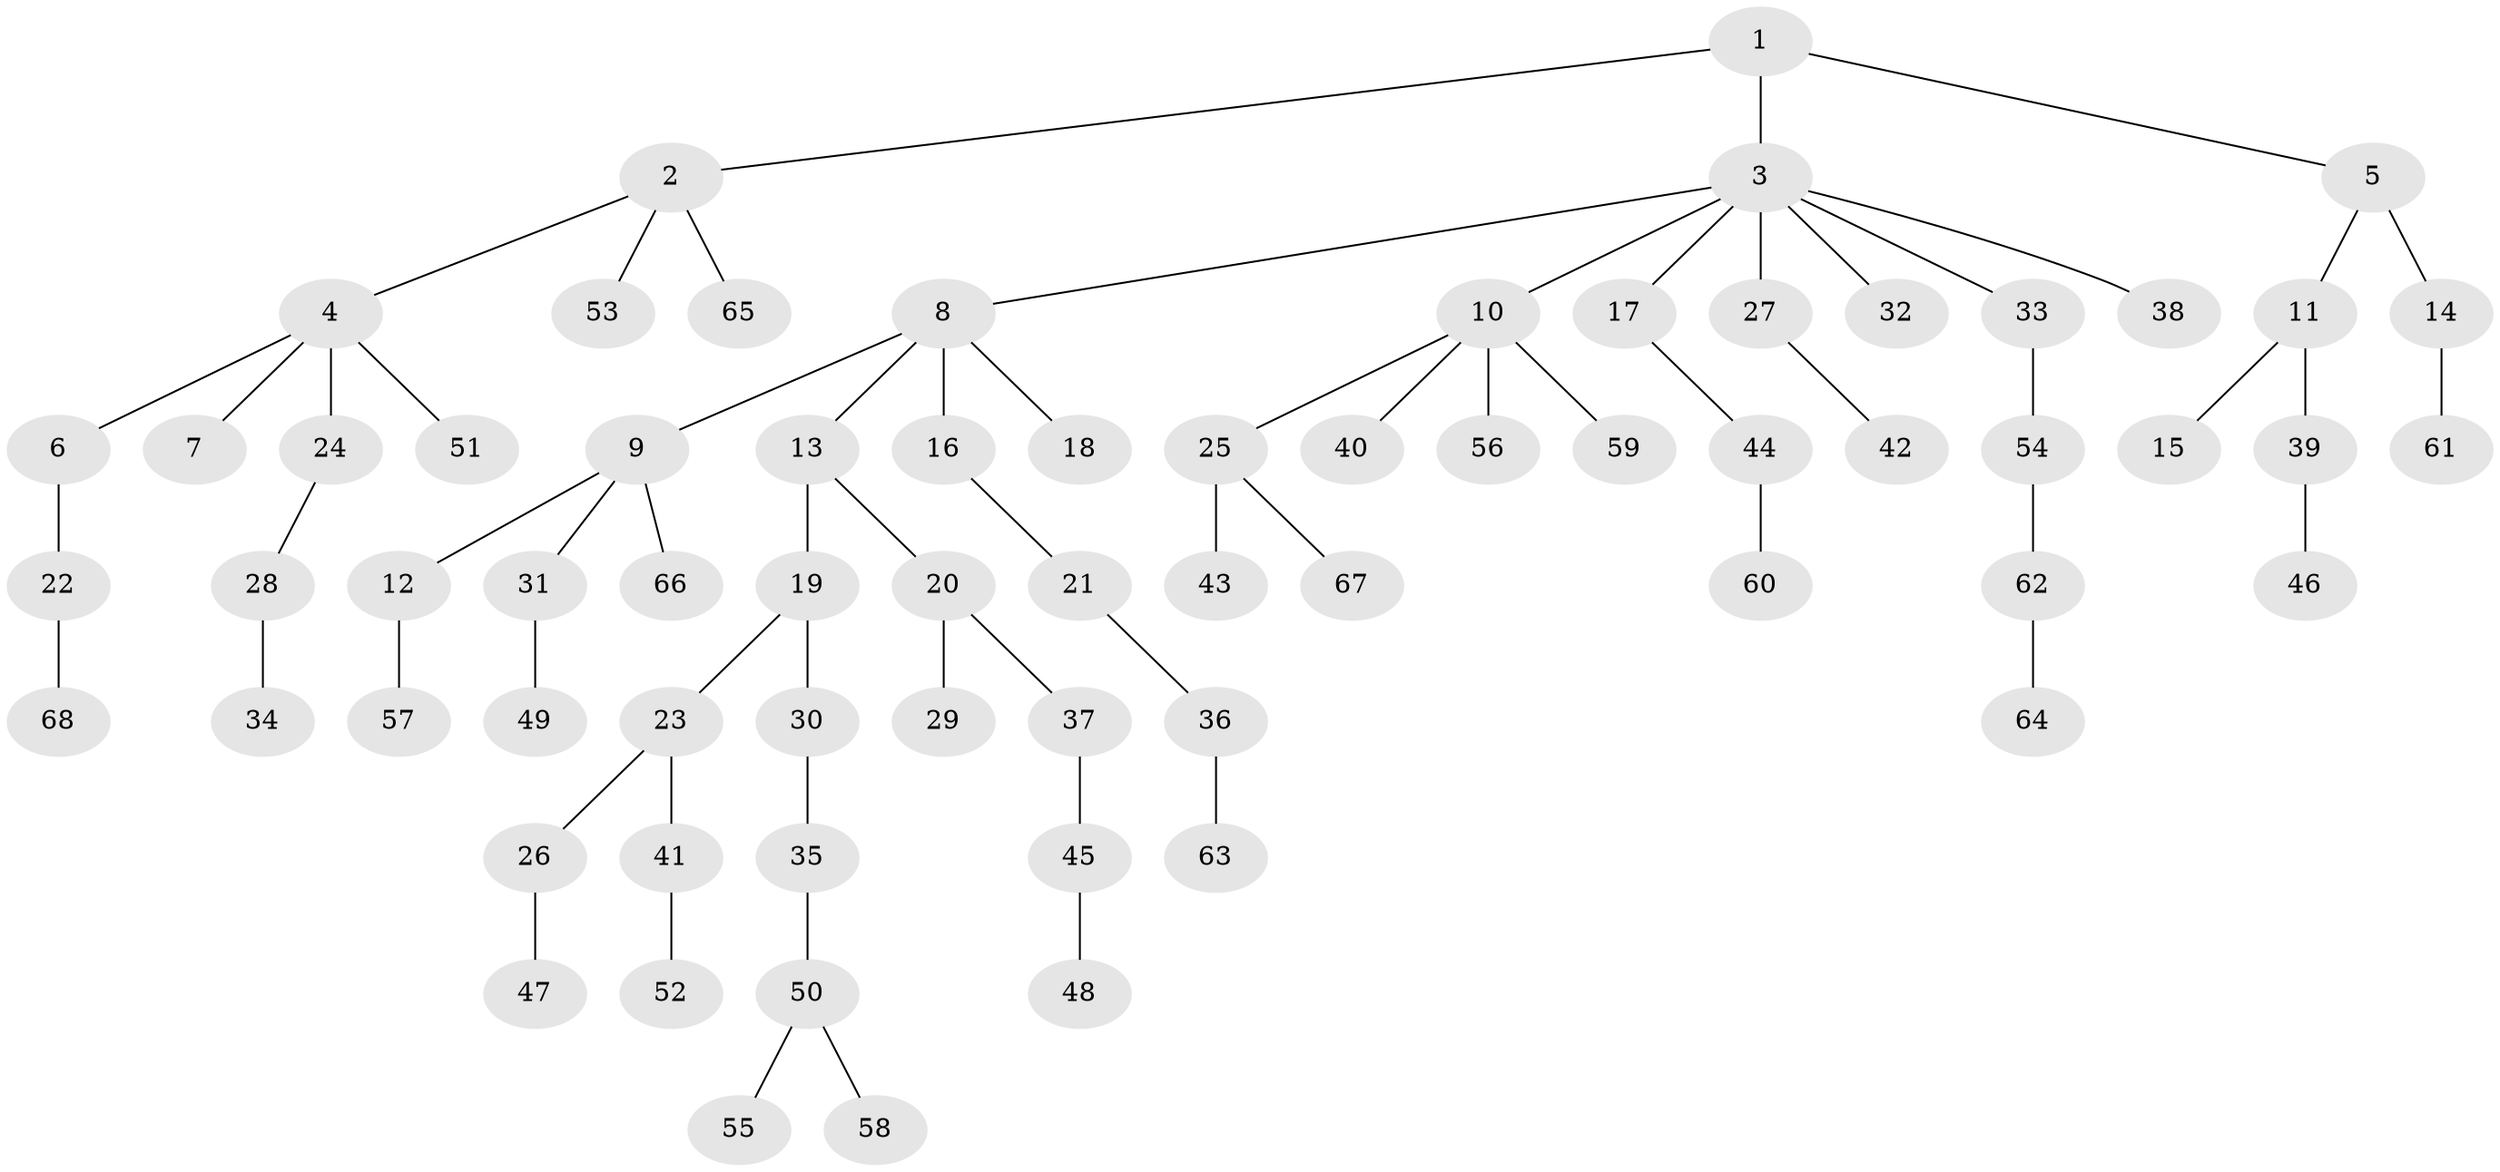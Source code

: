 // original degree distribution, {3: 0.15315315315315314, 5: 0.02702702702702703, 9: 0.009009009009009009, 2: 0.2882882882882883, 6: 0.009009009009009009, 4: 0.05405405405405406, 1: 0.4594594594594595}
// Generated by graph-tools (version 1.1) at 2025/51/03/04/25 22:51:34]
// undirected, 68 vertices, 67 edges
graph export_dot {
  node [color=gray90,style=filled];
  1;
  2;
  3;
  4;
  5;
  6;
  7;
  8;
  9;
  10;
  11;
  12;
  13;
  14;
  15;
  16;
  17;
  18;
  19;
  20;
  21;
  22;
  23;
  24;
  25;
  26;
  27;
  28;
  29;
  30;
  31;
  32;
  33;
  34;
  35;
  36;
  37;
  38;
  39;
  40;
  41;
  42;
  43;
  44;
  45;
  46;
  47;
  48;
  49;
  50;
  51;
  52;
  53;
  54;
  55;
  56;
  57;
  58;
  59;
  60;
  61;
  62;
  63;
  64;
  65;
  66;
  67;
  68;
  1 -- 2 [weight=1.0];
  1 -- 3 [weight=1.0];
  1 -- 5 [weight=1.0];
  2 -- 4 [weight=1.0];
  2 -- 53 [weight=1.0];
  2 -- 65 [weight=1.0];
  3 -- 8 [weight=1.0];
  3 -- 10 [weight=1.0];
  3 -- 17 [weight=1.0];
  3 -- 27 [weight=1.0];
  3 -- 32 [weight=1.0];
  3 -- 33 [weight=1.0];
  3 -- 38 [weight=1.0];
  4 -- 6 [weight=1.0];
  4 -- 7 [weight=1.0];
  4 -- 24 [weight=1.0];
  4 -- 51 [weight=1.0];
  5 -- 11 [weight=1.0];
  5 -- 14 [weight=2.0];
  6 -- 22 [weight=1.0];
  8 -- 9 [weight=1.0];
  8 -- 13 [weight=1.0];
  8 -- 16 [weight=1.0];
  8 -- 18 [weight=1.0];
  9 -- 12 [weight=1.0];
  9 -- 31 [weight=1.0];
  9 -- 66 [weight=1.0];
  10 -- 25 [weight=1.0];
  10 -- 40 [weight=1.0];
  10 -- 56 [weight=1.0];
  10 -- 59 [weight=1.0];
  11 -- 15 [weight=1.0];
  11 -- 39 [weight=1.0];
  12 -- 57 [weight=1.0];
  13 -- 19 [weight=1.0];
  13 -- 20 [weight=1.0];
  14 -- 61 [weight=1.0];
  16 -- 21 [weight=1.0];
  17 -- 44 [weight=1.0];
  19 -- 23 [weight=1.0];
  19 -- 30 [weight=1.0];
  20 -- 29 [weight=1.0];
  20 -- 37 [weight=1.0];
  21 -- 36 [weight=1.0];
  22 -- 68 [weight=1.0];
  23 -- 26 [weight=1.0];
  23 -- 41 [weight=1.0];
  24 -- 28 [weight=1.0];
  25 -- 43 [weight=1.0];
  25 -- 67 [weight=1.0];
  26 -- 47 [weight=1.0];
  27 -- 42 [weight=1.0];
  28 -- 34 [weight=1.0];
  30 -- 35 [weight=1.0];
  31 -- 49 [weight=1.0];
  33 -- 54 [weight=1.0];
  35 -- 50 [weight=1.0];
  36 -- 63 [weight=1.0];
  37 -- 45 [weight=1.0];
  39 -- 46 [weight=1.0];
  41 -- 52 [weight=1.0];
  44 -- 60 [weight=1.0];
  45 -- 48 [weight=1.0];
  50 -- 55 [weight=1.0];
  50 -- 58 [weight=1.0];
  54 -- 62 [weight=1.0];
  62 -- 64 [weight=1.0];
}
